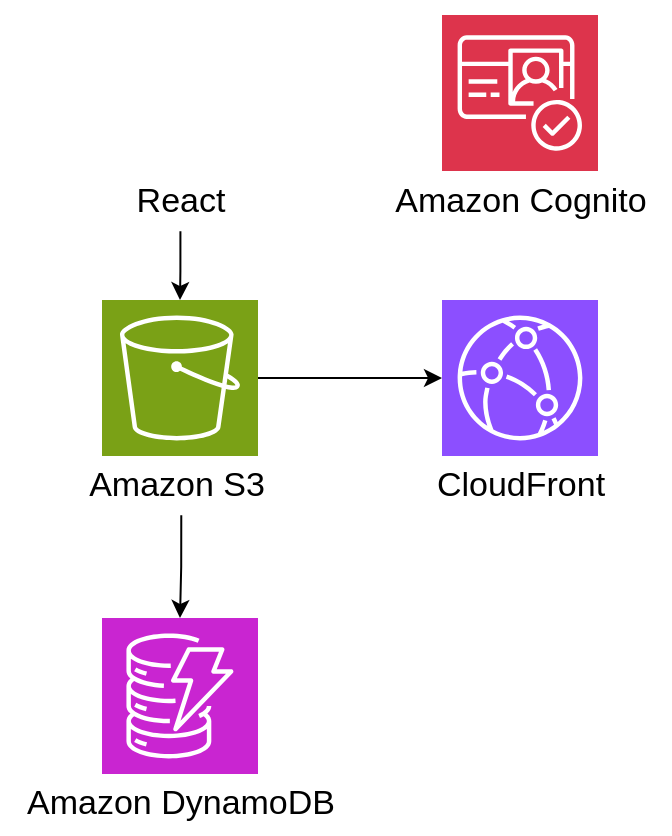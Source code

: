 <mxfile version="24.7.7">
  <diagram name="Page-1" id="ywyXviHuW1eWUlRlcMfc">
    <mxGraphModel dx="1050" dy="522" grid="1" gridSize="10" guides="1" tooltips="1" connect="1" arrows="1" fold="1" page="1" pageScale="1" pageWidth="850" pageHeight="1100" math="0" shadow="0">
      <root>
        <mxCell id="0" />
        <mxCell id="1" parent="0" />
        <mxCell id="P9si_QEN0wI7YL3H340g-7" style="edgeStyle=orthogonalEdgeStyle;rounded=0;orthogonalLoop=1;jettySize=auto;html=1;exitX=0.503;exitY=1.003;exitDx=0;exitDy=0;exitPerimeter=0;" edge="1" parent="1" source="P9si_QEN0wI7YL3H340g-10" target="P9si_QEN0wI7YL3H340g-3">
          <mxGeometry relative="1" as="geometry" />
        </mxCell>
        <mxCell id="P9si_QEN0wI7YL3H340g-2" value="" style="shape=image;html=1;verticalAlign=top;verticalLabelPosition=bottom;labelBackgroundColor=#ffffff;imageAspect=0;aspect=fixed;image=https://cdn1.iconfinder.com/data/icons/unicons-line-vol-5/24/react-128.png" vertex="1" parent="1">
          <mxGeometry x="102.5" y="80" width="93" height="93" as="geometry" />
        </mxCell>
        <mxCell id="P9si_QEN0wI7YL3H340g-9" style="edgeStyle=orthogonalEdgeStyle;rounded=0;orthogonalLoop=1;jettySize=auto;html=1;exitX=0.524;exitY=0.987;exitDx=0;exitDy=0;exitPerimeter=0;" edge="1" parent="1" source="P9si_QEN0wI7YL3H340g-11" target="P9si_QEN0wI7YL3H340g-6">
          <mxGeometry relative="1" as="geometry" />
        </mxCell>
        <mxCell id="P9si_QEN0wI7YL3H340g-3" value="" style="sketch=0;points=[[0,0,0],[0.25,0,0],[0.5,0,0],[0.75,0,0],[1,0,0],[0,1,0],[0.25,1,0],[0.5,1,0],[0.75,1,0],[1,1,0],[0,0.25,0],[0,0.5,0],[0,0.75,0],[1,0.25,0],[1,0.5,0],[1,0.75,0]];outlineConnect=0;fontColor=#232F3E;fillColor=#7AA116;strokeColor=#ffffff;dashed=0;verticalLabelPosition=bottom;verticalAlign=top;align=center;html=1;fontSize=12;fontStyle=0;aspect=fixed;shape=mxgraph.aws4.resourceIcon;resIcon=mxgraph.aws4.s3;" vertex="1" parent="1">
          <mxGeometry x="110" y="230" width="78" height="78" as="geometry" />
        </mxCell>
        <mxCell id="P9si_QEN0wI7YL3H340g-4" value="" style="sketch=0;points=[[0,0,0],[0.25,0,0],[0.5,0,0],[0.75,0,0],[1,0,0],[0,1,0],[0.25,1,0],[0.5,1,0],[0.75,1,0],[1,1,0],[0,0.25,0],[0,0.5,0],[0,0.75,0],[1,0.25,0],[1,0.5,0],[1,0.75,0]];outlineConnect=0;fontColor=#232F3E;fillColor=#8C4FFF;strokeColor=#ffffff;dashed=0;verticalLabelPosition=bottom;verticalAlign=top;align=center;html=1;fontSize=12;fontStyle=0;aspect=fixed;shape=mxgraph.aws4.resourceIcon;resIcon=mxgraph.aws4.cloudfront;" vertex="1" parent="1">
          <mxGeometry x="280" y="230" width="78" height="78" as="geometry" />
        </mxCell>
        <mxCell id="P9si_QEN0wI7YL3H340g-5" value="" style="sketch=0;points=[[0,0,0],[0.25,0,0],[0.5,0,0],[0.75,0,0],[1,0,0],[0,1,0],[0.25,1,0],[0.5,1,0],[0.75,1,0],[1,1,0],[0,0.25,0],[0,0.5,0],[0,0.75,0],[1,0.25,0],[1,0.5,0],[1,0.75,0]];outlineConnect=0;fontColor=#232F3E;fillColor=#DD344C;strokeColor=#ffffff;dashed=0;verticalLabelPosition=bottom;verticalAlign=top;align=center;html=1;fontSize=12;fontStyle=0;aspect=fixed;shape=mxgraph.aws4.resourceIcon;resIcon=mxgraph.aws4.cognito;" vertex="1" parent="1">
          <mxGeometry x="280" y="87.5" width="78" height="78" as="geometry" />
        </mxCell>
        <mxCell id="P9si_QEN0wI7YL3H340g-6" value="" style="sketch=0;points=[[0,0,0],[0.25,0,0],[0.5,0,0],[0.75,0,0],[1,0,0],[0,1,0],[0.25,1,0],[0.5,1,0],[0.75,1,0],[1,1,0],[0,0.25,0],[0,0.5,0],[0,0.75,0],[1,0.25,0],[1,0.5,0],[1,0.75,0]];outlineConnect=0;fontColor=#232F3E;fillColor=#C925D1;strokeColor=#ffffff;dashed=0;verticalLabelPosition=bottom;verticalAlign=top;align=center;html=1;fontSize=12;fontStyle=0;aspect=fixed;shape=mxgraph.aws4.resourceIcon;resIcon=mxgraph.aws4.dynamodb;" vertex="1" parent="1">
          <mxGeometry x="110" y="389" width="78" height="78" as="geometry" />
        </mxCell>
        <mxCell id="P9si_QEN0wI7YL3H340g-8" style="edgeStyle=orthogonalEdgeStyle;rounded=0;orthogonalLoop=1;jettySize=auto;html=1;exitX=1;exitY=0.5;exitDx=0;exitDy=0;exitPerimeter=0;entryX=0;entryY=0.5;entryDx=0;entryDy=0;entryPerimeter=0;" edge="1" parent="1" source="P9si_QEN0wI7YL3H340g-3" target="P9si_QEN0wI7YL3H340g-4">
          <mxGeometry relative="1" as="geometry" />
        </mxCell>
        <mxCell id="P9si_QEN0wI7YL3H340g-10" value="React" style="text;html=1;align=center;verticalAlign=middle;resizable=0;points=[];autosize=1;strokeColor=none;fillColor=none;fontSize=17;" vertex="1" parent="1">
          <mxGeometry x="114" y="165.5" width="70" height="30" as="geometry" />
        </mxCell>
        <mxCell id="P9si_QEN0wI7YL3H340g-11" value="Amazon S3" style="text;html=1;align=center;verticalAlign=middle;resizable=0;points=[];autosize=1;strokeColor=none;fillColor=none;fontSize=17;" vertex="1" parent="1">
          <mxGeometry x="92" y="308" width="110" height="30" as="geometry" />
        </mxCell>
        <mxCell id="P9si_QEN0wI7YL3H340g-12" value="Amazon&amp;nbsp;DynamoDB" style="text;html=1;align=center;verticalAlign=middle;resizable=0;points=[];autosize=1;strokeColor=none;fillColor=none;fontSize=17;" vertex="1" parent="1">
          <mxGeometry x="59" y="467" width="180" height="30" as="geometry" />
        </mxCell>
        <mxCell id="P9si_QEN0wI7YL3H340g-13" value="Amazon Cognito" style="text;html=1;align=center;verticalAlign=middle;resizable=0;points=[];autosize=1;strokeColor=none;fillColor=none;fontSize=17;" vertex="1" parent="1">
          <mxGeometry x="244" y="165.5" width="150" height="30" as="geometry" />
        </mxCell>
        <mxCell id="P9si_QEN0wI7YL3H340g-14" value="CloudFront" style="text;html=1;align=center;verticalAlign=middle;resizable=0;points=[];autosize=1;strokeColor=none;fillColor=none;fontSize=17;" vertex="1" parent="1">
          <mxGeometry x="264" y="308" width="110" height="30" as="geometry" />
        </mxCell>
      </root>
    </mxGraphModel>
  </diagram>
</mxfile>

